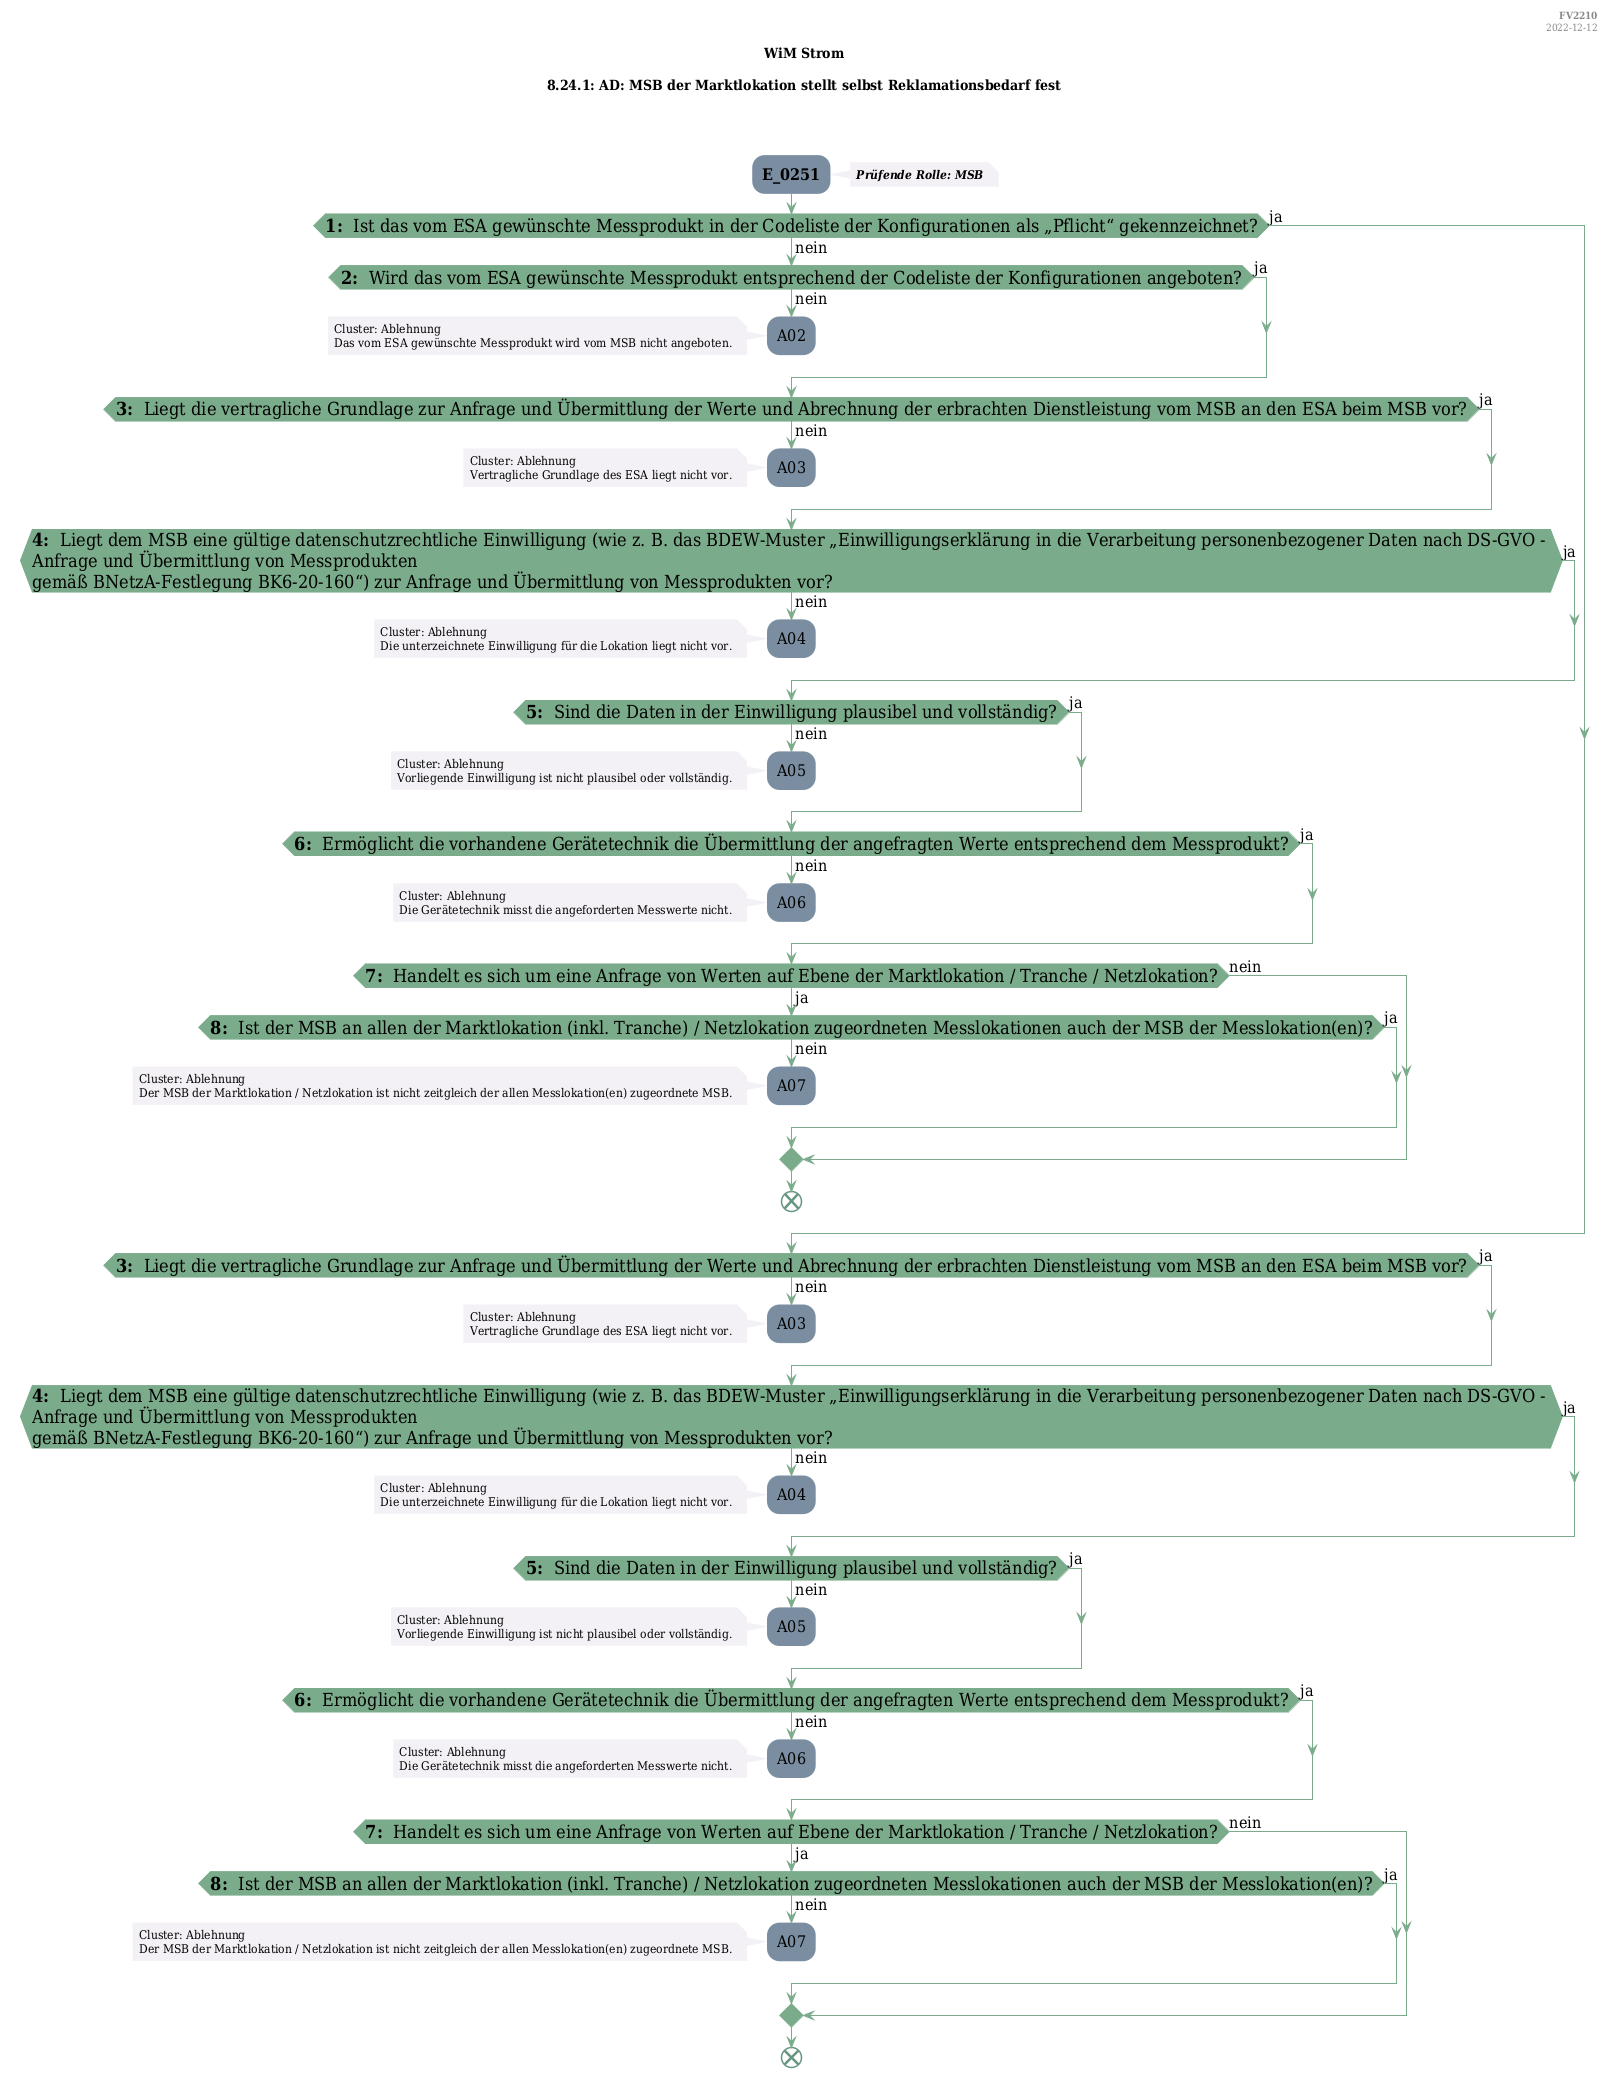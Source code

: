 @startuml
skinparam Shadowing false
skinparam NoteBorderColor #f3f1f6
skinparam NoteBackgroundColor #f3f1f6
skinparam NoteFontSize 12
skinparam ActivityBorderColor none
skinparam ActivityBackgroundColor #7a8da1
skinparam ActivityFontSize 16
skinparam ArrowColor #7aab8a
skinparam ArrowFontSize 16
skinparam ActivityDiamondBackgroundColor #7aab8a
skinparam ActivityDiamondBorderColor #7aab8a
skinparam ActivityDiamondFontSize 18
skinparam defaultFontName DejaVu Serif Condensed
skinparam ActivityEndColor #669580

header
<b>FV2210
2022-12-12
endheader

title
WiM Strom

8.24.1: AD: MSB der Marktlokation stellt selbst Reklamationsbedarf fest



end title
:<b>E_0251</b>;
note right
<b><i>Prüfende Rolle: MSB
end note

if (<b>1: </b> Ist das vom ESA gewünschte Messprodukt in der Codeliste der Konfigurationen als „Pflicht“ gekennzeichnet?) then (ja)
else (nein)
    if (<b>2: </b> Wird das vom ESA gewünschte Messprodukt entsprechend der Codeliste der Konfigurationen angeboten?) then (ja)
    else (nein)
        :A02;
        note left
            Cluster: Ablehnung
            Das vom ESA gewünschte Messprodukt wird vom MSB nicht angeboten.
        endnote
        kill;
    endif
    if (<b>3: </b> Liegt die vertragliche Grundlage zur Anfrage und Übermittlung der Werte und Abrechnung der erbrachten Dienstleistung vom MSB an den ESA beim MSB vor?) then (ja)
    else (nein)
        :A03;
        note left
            Cluster: Ablehnung
            Vertragliche Grundlage des ESA liegt nicht vor.
        endnote
        kill;
    endif
    if (<b>4: </b> Liegt dem MSB eine gültige datenschutzrechtliche Einwilligung (wie z. B. das BDEW-Muster „Einwilligungserklärung in die Verarbeitung personenbezogener Daten nach DS-GVO - 
Anfrage und Übermittlung von Messprodukten 
gemäß BNetzA-Festlegung BK6-20-160“&#41; zur Anfrage und Übermittlung von Messprodukten vor?) then (ja)
    else (nein)
        :A04;
        note left
            Cluster: Ablehnung
            Die unterzeichnete Einwilligung für die Lokation liegt nicht vor.
        endnote
        kill;
    endif
    if (<b>5: </b> Sind die Daten in der Einwilligung plausibel und vollständig?) then (ja)
    else (nein)
        :A05;
        note left
            Cluster: Ablehnung
            Vorliegende Einwilligung ist nicht plausibel oder vollständig.
        endnote
        kill;
    endif
    if (<b>6: </b> Ermöglicht die vorhandene Gerätetechnik die Übermittlung der angefragten Werte entsprechend dem Messprodukt?) then (ja)
    else (nein)
        :A06;
        note left
            Cluster: Ablehnung
            Die Gerätetechnik misst die angeforderten Messwerte nicht.
        endnote
        kill;
    endif
    if (<b>7: </b> Handelt es sich um eine Anfrage von Werten auf Ebene der Marktlokation / Tranche / Netzlokation?) then (ja)
        if (<b>8: </b> Ist der MSB an allen der Marktlokation (inkl. Tranche&#41; / Netzlokation zugeordneten Messlokationen auch der MSB der Messlokation(en&#41;?) then (ja)
        else (nein)
            :A07;
            note left
                Cluster: Ablehnung
                Der MSB der Marktlokation / Netzlokation ist nicht zeitgleich der allen Messlokation(en&#41; zugeordnete MSB.
            endnote
            kill;
        endif
    else (nein)
    endif
    end
endif
if (<b>3: </b> Liegt die vertragliche Grundlage zur Anfrage und Übermittlung der Werte und Abrechnung der erbrachten Dienstleistung vom MSB an den ESA beim MSB vor?) then (ja)
else (nein)
    :A03;
    note left
        Cluster: Ablehnung
        Vertragliche Grundlage des ESA liegt nicht vor.
    endnote
    kill;
endif
if (<b>4: </b> Liegt dem MSB eine gültige datenschutzrechtliche Einwilligung (wie z. B. das BDEW-Muster „Einwilligungserklärung in die Verarbeitung personenbezogener Daten nach DS-GVO - 
Anfrage und Übermittlung von Messprodukten 
gemäß BNetzA-Festlegung BK6-20-160“&#41; zur Anfrage und Übermittlung von Messprodukten vor?) then (ja)
else (nein)
    :A04;
    note left
        Cluster: Ablehnung
        Die unterzeichnete Einwilligung für die Lokation liegt nicht vor.
    endnote
    kill;
endif
if (<b>5: </b> Sind die Daten in der Einwilligung plausibel und vollständig?) then (ja)
else (nein)
    :A05;
    note left
        Cluster: Ablehnung
        Vorliegende Einwilligung ist nicht plausibel oder vollständig.
    endnote
    kill;
endif
if (<b>6: </b> Ermöglicht die vorhandene Gerätetechnik die Übermittlung der angefragten Werte entsprechend dem Messprodukt?) then (ja)
else (nein)
    :A06;
    note left
        Cluster: Ablehnung
        Die Gerätetechnik misst die angeforderten Messwerte nicht.
    endnote
    kill;
endif
if (<b>7: </b> Handelt es sich um eine Anfrage von Werten auf Ebene der Marktlokation / Tranche / Netzlokation?) then (ja)
    if (<b>8: </b> Ist der MSB an allen der Marktlokation (inkl. Tranche&#41; / Netzlokation zugeordneten Messlokationen auch der MSB der Messlokation(en&#41;?) then (ja)
    else (nein)
        :A07;
        note left
            Cluster: Ablehnung
            Der MSB der Marktlokation / Netzlokation ist nicht zeitgleich der allen Messlokation(en&#41; zugeordnete MSB.
        endnote
        kill;
    endif
else (nein)
endif
end

@enduml
